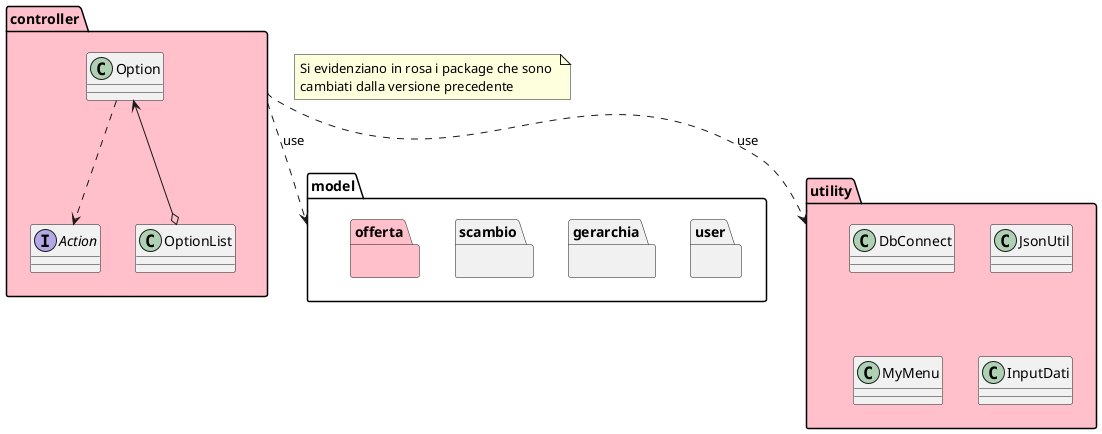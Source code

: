 @startuml package

note as n1
    Si evidenziano in rosa i package che sono 
    cambiati dalla versione precedente
end note

package controller #Pink{
    interface Action{}
    class Option{}
    class OptionList{}
    Option <--o OptionList
    Option ..> Action
}

package model{
    package user {}
    package gerarchia{}
    package scambio {}
    package offerta #Pink{}
}
package utility #Pink{
    class DbConnect {}
    class JsonUtil{}
    class MyMenu{}
    class InputDati{}
}



controller ..> model: use
controller ..> utility: use

@enduml